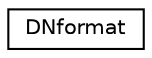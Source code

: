 digraph "Graphical Class Hierarchy"
{
 // LATEX_PDF_SIZE
  edge [fontname="Helvetica",fontsize="10",labelfontname="Helvetica",labelfontsize="10"];
  node [fontname="Helvetica",fontsize="10",shape=record];
  rankdir="LR";
  Node0 [label="DNformat",height=0.2,width=0.4,color="black", fillcolor="white", style="filled",URL="$struct_d_nformat.html",tooltip=" "];
}
